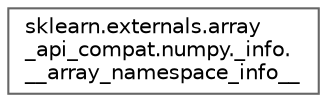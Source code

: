 digraph "Graphical Class Hierarchy"
{
 // LATEX_PDF_SIZE
  bgcolor="transparent";
  edge [fontname=Helvetica,fontsize=10,labelfontname=Helvetica,labelfontsize=10];
  node [fontname=Helvetica,fontsize=10,shape=box,height=0.2,width=0.4];
  rankdir="LR";
  Node0 [id="Node000000",label="sklearn.externals.array\l_api_compat.numpy._info.\l__array_namespace_info__",height=0.2,width=0.4,color="grey40", fillcolor="white", style="filled",URL="$df/d88/classsklearn_1_1externals_1_1array__api__compat_1_1numpy_1_1__info_1_1____array__namespace__info____.html",tooltip=" "];
}
